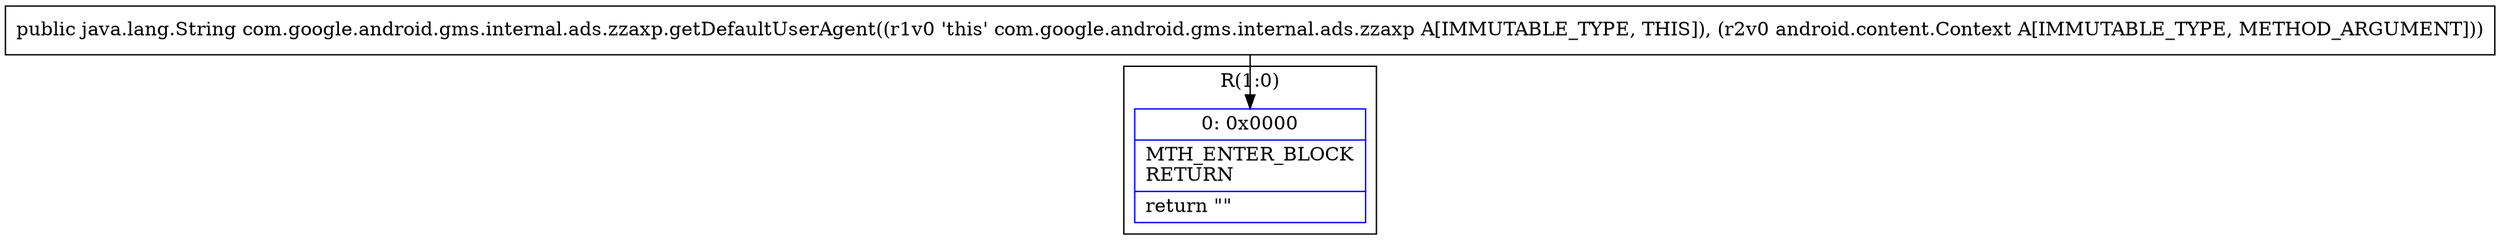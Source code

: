 digraph "CFG forcom.google.android.gms.internal.ads.zzaxp.getDefaultUserAgent(Landroid\/content\/Context;)Ljava\/lang\/String;" {
subgraph cluster_Region_668270442 {
label = "R(1:0)";
node [shape=record,color=blue];
Node_0 [shape=record,label="{0\:\ 0x0000|MTH_ENTER_BLOCK\lRETURN\l|return \"\"\l}"];
}
MethodNode[shape=record,label="{public java.lang.String com.google.android.gms.internal.ads.zzaxp.getDefaultUserAgent((r1v0 'this' com.google.android.gms.internal.ads.zzaxp A[IMMUTABLE_TYPE, THIS]), (r2v0 android.content.Context A[IMMUTABLE_TYPE, METHOD_ARGUMENT])) }"];
MethodNode -> Node_0;
}

